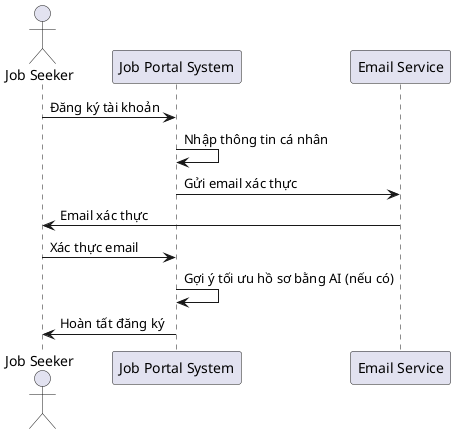 @startuml
actor "Job Seeker" as JS
participant "Job Portal System" as JPS
participant "Email Service" as ES

JS -> JPS: Đăng ký tài khoản
JPS -> JPS: Nhập thông tin cá nhân
JPS -> ES: Gửi email xác thực
ES -> JS: Email xác thực
JS -> JPS: Xác thực email
JPS -> JPS: Gợi ý tối ưu hồ sơ bằng AI (nếu có)
JPS -> JS: Hoàn tất đăng ký

@enduml